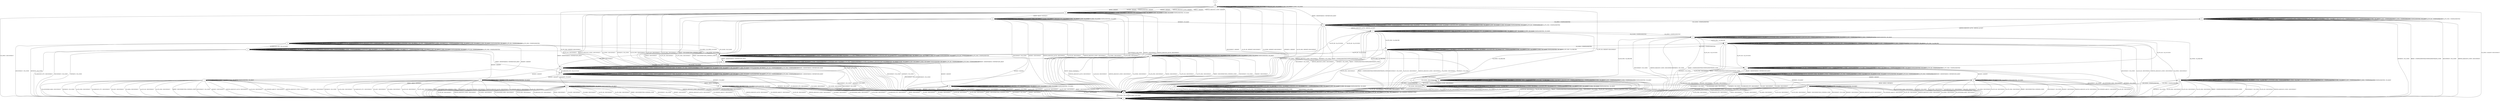 digraph "" {
	graph ["Incoming time"=0.17717838287353516,
		"Outgoing time"=0.3203308582305908,
		Output="{'States': 32, 'Transitions': 683}",
		Reference="{'States': 32, 'Transitions': 683}",
		Solver=yices,
		Updated="{'States': 32, 'Transitions': 683}",
		"f-measure"=1.0,
		precision=1.0,
		recall=1.0
	];
	a -> a	[key=0,
		label="CH_WINDOW_ADJUST / CH_NONE"];
	a -> a	[key=1,
		label="DEBUG / NO_RESP"];
	a -> a	[key=2,
		label="CH_EXTENDED_DATA / CH_NONE"];
	a -> a	[key=3,
		label="CH_CLOSE / CH_NONE"];
	a -> a	[key=4,
		label="CH_REQUEST_PTY / CH_NONE"];
	a -> a	[key=5,
		label="IGNORE / NO_RESP"];
	a -> a	[key=6,
		label="CH_EOF / CH_NONE"];
	a -> a	[key=7,
		label="CH_DATA / CH_NONE"];
	a -> a	[key=8,
		label="UNIMPLEMENTED / NO_RESP"];
	a -> b	[key=0,
		label="NEWKEYS / NO_RESP"];
	a -> u	[key=0,
		label="CH_OPEN / DISCONNECT"];
	a -> dd	[key=0,
		label="DISCONNECT / NO_CONN"];
	a -> dd	[key=1,
		label="KEXINIT / DISCONNECT"];
	a -> dd	[key=2,
		label="SERVICE_REQUEST_AUTH / DISCONNECT"];
	a -> dd	[key=3,
		label="UA_PK_OK / DISCONNECT"];
	a -> dd	[key=4,
		label="SERVICE_REQUEST_CONN / DISCONNECT"];
	a -> dd	[key=5,
		label="UA_NONE / DISCONNECT"];
	a -> dd	[key=6,
		label="UA_PK_NOK / DISCONNECT"];
	a -> dd	[key=7,
		label="KEX30 / DISCONNECT"];
	a -> dd	[key=8,
		label="UA_PW_OK / DISCONNECT"];
	a -> dd	[key=9,
		label="UA_PW_NOK / DISCONNECT"];
	a -> dd	[key=10,
		label="REKEY / DISCONNECT|NO_CONN|NO_CONN"];
	b -> b	[key=0,
		label="SERVICE_REQUEST_AUTH / NO_RESP"];
	b -> b	[key=1,
		label="CH_WINDOW_ADJUST / CH_NONE"];
	b -> b	[key=2,
		label="DEBUG / NO_RESP"];
	b -> b	[key=3,
		label="UA_PK_OK / UNIMPLEMENTED"];
	b -> b	[key=4,
		label="SERVICE_REQUEST_CONN / NO_RESP"];
	b -> b	[key=5,
		label="UA_NONE / UNIMPLEMENTED"];
	b -> b	[key=6,
		label="CH_EXTENDED_DATA / CH_NONE"];
	b -> b	[key=7,
		label="UA_PK_NOK / UNIMPLEMENTED"];
	b -> b	[key=8,
		label="CH_CLOSE / CH_NONE"];
	b -> b	[key=9,
		label="CH_REQUEST_PTY / CH_NONE"];
	b -> b	[key=10,
		label="KEX30 / NO_RESP"];
	b -> b	[key=11,
		label="IGNORE / NO_RESP"];
	b -> b	[key=12,
		label="CH_EOF / CH_NONE"];
	b -> b	[key=13,
		label="CH_DATA / CH_NONE"];
	b -> b	[key=14,
		label="UNIMPLEMENTED / NO_RESP"];
	b -> b	[key=15,
		label="UA_PW_OK / UNIMPLEMENTED"];
	b -> b	[key=16,
		label="UA_PW_NOK / UNIMPLEMENTED"];
	b -> b	[key=17,
		label="REKEY / KEXINIT|KEX31+NEWKEYS|NO_RESP"];
	b -> s	[key=0,
		label="CH_OPEN / CH_OPEN_SUCCESS"];
	b -> w	[key=0,
		label="KEXINIT / KEXINIT"];
	b -> dd	[key=0,
		label="DISCONNECT / NO_CONN"];
	b -> dd	[key=1,
		label="NEWKEYS / NO_CONN"];
	c -> c	[key=0,
		label="KEXINIT / UNIMPLEMENTED"];
	c -> c	[key=1,
		label="SERVICE_REQUEST_AUTH / SERVICE_ACCEPT"];
	c -> c	[key=2,
		label="CH_WINDOW_ADJUST / UNIMPLEMENTED"];
	c -> c	[key=3,
		label="DEBUG / NO_RESP"];
	c -> c	[key=4,
		label="CH_EXTENDED_DATA / UNIMPLEMENTED"];
	c -> c	[key=5,
		label="CH_OPEN / CH_MAX"];
	c -> c	[key=6,
		label="CH_REQUEST_PTY / UNIMPLEMENTED"];
	c -> c	[key=7,
		label="KEX30 / UNIMPLEMENTED"];
	c -> c	[key=8,
		label="IGNORE / NO_RESP"];
	c -> c	[key=9,
		label="CH_EOF / UNIMPLEMENTED"];
	c -> c	[key=10,
		label="CH_DATA / UNIMPLEMENTED"];
	c -> c	[key=11,
		label="UNIMPLEMENTED / NO_RESP"];
	c -> f	[key=0,
		label="UA_PW_NOK / UA_FAILURE"];
	c -> m	[key=0,
		label="UA_NONE / UA_FAILURE"];
	c -> r	[key=0,
		label="CH_CLOSE / UNIMPLEMENTED"];
	c -> u	[key=0,
		label="DISCONNECT / NO_CONN"];
	c -> u	[key=1,
		label="SERVICE_REQUEST_CONN / DISCONNECT"];
	c -> u	[key=2,
		label="NEWKEYS / NO_CONN"];
	c -> u	[key=3,
		label="REKEY / UNIMPLEMENTED|UNIMPLEMENTED|NO_CONN"];
	c -> z	[key=0,
		label="UA_PK_OK / UA_SUCCESS"];
	c -> z	[key=1,
		label="UA_PW_OK / UA_SUCCESS"];
	c -> aa	[key=0,
		label="UA_PK_NOK / UA_FAILURE"];
	d -> d	[key=0,
		label="CH_WINDOW_ADJUST / CH_NONE"];
	d -> d	[key=1,
		label="DEBUG / NO_RESP"];
	d -> d	[key=2,
		label="CH_EXTENDED_DATA / CH_NONE"];
	d -> d	[key=3,
		label="CH_CLOSE / CH_NONE"];
	d -> d	[key=4,
		label="CH_REQUEST_PTY / CH_NONE"];
	d -> d	[key=5,
		label="IGNORE / NO_RESP"];
	d -> d	[key=6,
		label="CH_EOF / CH_NONE"];
	d -> d	[key=7,
		label="CH_DATA / CH_NONE"];
	d -> d	[key=8,
		label="UNIMPLEMENTED / NO_RESP"];
	d -> u	[key=0,
		label="CH_OPEN / DISCONNECT"];
	d -> y	[key=0,
		label="KEX30 / KEX31+NEWKEYS"];
	d -> dd	[key=0,
		label="DISCONNECT / NO_CONN"];
	d -> dd	[key=1,
		label="KEXINIT / DISCONNECT"];
	d -> dd	[key=2,
		label="SERVICE_REQUEST_AUTH / DISCONNECT"];
	d -> dd	[key=3,
		label="UA_PK_OK / DISCONNECT"];
	d -> dd	[key=4,
		label="SERVICE_REQUEST_CONN / DISCONNECT"];
	d -> dd	[key=5,
		label="UA_NONE / DISCONNECT"];
	d -> dd	[key=6,
		label="NEWKEYS / NO_CONN"];
	d -> dd	[key=7,
		label="UA_PK_NOK / DISCONNECT"];
	d -> dd	[key=8,
		label="UA_PW_OK / DISCONNECT"];
	d -> dd	[key=9,
		label="UA_PW_NOK / DISCONNECT"];
	d -> dd	[key=10,
		label="REKEY / DISCONNECT|NO_CONN|NO_CONN"];
	e -> h	[key=0];
	f -> f	[key=0,
		label="KEXINIT / UNIMPLEMENTED"];
	f -> f	[key=1,
		label="SERVICE_REQUEST_AUTH / SERVICE_ACCEPT"];
	f -> f	[key=2,
		label="CH_WINDOW_ADJUST / UNIMPLEMENTED"];
	f -> f	[key=3,
		label="DEBUG / NO_RESP"];
	f -> f	[key=4,
		label="CH_EXTENDED_DATA / UNIMPLEMENTED"];
	f -> f	[key=5,
		label="CH_OPEN / CH_MAX"];
	f -> f	[key=6,
		label="CH_REQUEST_PTY / UNIMPLEMENTED"];
	f -> f	[key=7,
		label="KEX30 / UNIMPLEMENTED"];
	f -> f	[key=8,
		label="IGNORE / NO_RESP"];
	f -> f	[key=9,
		label="CH_EOF / UNIMPLEMENTED"];
	f -> f	[key=10,
		label="CH_DATA / UNIMPLEMENTED"];
	f -> f	[key=11,
		label="UNIMPLEMENTED / NO_RESP"];
	f -> f	[key=12,
		label="UA_PW_NOK / UA_FAILURE"];
	f -> j	[key=0,
		label="CH_CLOSE / UNIMPLEMENTED"];
	f -> u	[key=0,
		label="DISCONNECT / NO_CONN"];
	f -> u	[key=1,
		label="UA_PK_OK / DISCONNECT"];
	f -> u	[key=2,
		label="SERVICE_REQUEST_CONN / DISCONNECT"];
	f -> u	[key=3,
		label="UA_NONE / DISCONNECT"];
	f -> u	[key=4,
		label="NEWKEYS / NO_CONN"];
	f -> u	[key=5,
		label="UA_PK_NOK / DISCONNECT"];
	f -> u	[key=6,
		label="REKEY / UNIMPLEMENTED|UNIMPLEMENTED|NO_CONN"];
	f -> z	[key=0,
		label="UA_PW_OK / UA_SUCCESS"];
	g -> b	[key=0,
		label="REKEY / KEXINIT|KEX31+NEWKEYS|NO_RESP"];
	g -> g	[key=0,
		label="SERVICE_REQUEST_AUTH / UNIMPLEMENTED"];
	g -> g	[key=1,
		label="CH_WINDOW_ADJUST / CH_NONE"];
	g -> g	[key=2,
		label="DEBUG / NO_RESP"];
	g -> g	[key=3,
		label="UA_PK_OK / UNIMPLEMENTED"];
	g -> g	[key=4,
		label="SERVICE_REQUEST_CONN / UNIMPLEMENTED"];
	g -> g	[key=5,
		label="UA_NONE / UNIMPLEMENTED"];
	g -> g	[key=6,
		label="CH_EXTENDED_DATA / CH_NONE"];
	g -> g	[key=7,
		label="UA_PK_NOK / UNIMPLEMENTED"];
	g -> g	[key=8,
		label="CH_CLOSE / CH_NONE"];
	g -> g	[key=9,
		label="CH_REQUEST_PTY / CH_NONE"];
	g -> g	[key=10,
		label="KEX30 / UNIMPLEMENTED"];
	g -> g	[key=11,
		label="IGNORE / NO_RESP"];
	g -> g	[key=12,
		label="CH_EOF / CH_NONE"];
	g -> g	[key=13,
		label="CH_DATA / CH_NONE"];
	g -> g	[key=14,
		label="UNIMPLEMENTED / NO_RESP"];
	g -> g	[key=15,
		label="UA_PW_OK / UNIMPLEMENTED"];
	g -> g	[key=16,
		label="UA_PW_NOK / UNIMPLEMENTED"];
	g -> w	[key=0,
		label="KEXINIT / KEXINIT"];
	g -> x	[key=0,
		label="CH_OPEN / CH_OPEN_SUCCESS"];
	g -> dd	[key=0,
		label="DISCONNECT / NO_CONN"];
	g -> dd	[key=1,
		label="NEWKEYS / NO_CONN"];
	h -> d	[key=0,
		label="KEXINIT / KEXINIT"];
	h -> d	[key=1,
		label="SERVICE_REQUEST_AUTH / KEXINIT"];
	h -> d	[key=2,
		label="DEBUG / KEXINIT"];
	h -> d	[key=3,
		label="SERVICE_REQUEST_CONN / KEXINIT"];
	h -> d	[key=4,
		label="KEX30 / KEXINIT"];
	h -> d	[key=5,
		label="IGNORE / KEXINIT"];
	h -> d	[key=6,
		label="UNIMPLEMENTED / KEXINIT"];
	h -> h	[key=0,
		label="CH_WINDOW_ADJUST / CH_NONE"];
	h -> h	[key=1,
		label="CH_EXTENDED_DATA / CH_NONE"];
	h -> h	[key=2,
		label="CH_CLOSE / CH_NONE"];
	h -> h	[key=3,
		label="CH_REQUEST_PTY / CH_NONE"];
	h -> h	[key=4,
		label="CH_EOF / CH_NONE"];
	h -> h	[key=5,
		label="CH_DATA / CH_NONE"];
	h -> l	[key=0,
		label="REKEY / KEXINIT|KEX31+NEWKEYS|NO_RESP"];
	h -> u	[key=0,
		label="CH_OPEN / KEXINIT+DISCONNECT"];
	h -> dd	[key=0,
		label="DISCONNECT / KEXINIT"];
	h -> dd	[key=1,
		label="UA_PK_OK / KEXINIT+DISCONNECT"];
	h -> dd	[key=2,
		label="UA_NONE / KEXINIT+DISCONNECT"];
	h -> dd	[key=3,
		label="NEWKEYS / KEXINIT"];
	h -> dd	[key=4,
		label="UA_PK_NOK / KEXINIT+DISCONNECT"];
	h -> dd	[key=5,
		label="UA_PW_OK / KEXINIT+DISCONNECT"];
	h -> dd	[key=6,
		label="UA_PW_NOK / KEXINIT+DISCONNECT"];
	i -> i	[key=0,
		label="DEBUG / NO_RESP"];
	i -> i	[key=1,
		label="CH_OPEN / CH_MAX"];
	i -> i	[key=2,
		label="IGNORE / NO_RESP"];
	i -> i	[key=3,
		label="UNIMPLEMENTED / NO_RESP"];
	i -> u	[key=0,
		label="DISCONNECT / NO_CONN"];
	i -> u	[key=1,
		label="KEXINIT / DISCONNECT"];
	i -> u	[key=2,
		label="SERVICE_REQUEST_AUTH / DISCONNECT"];
	i -> u	[key=3,
		label="CH_WINDOW_ADJUST / DISCONNECT"];
	i -> u	[key=4,
		label="UA_PK_OK / DISCONNECT"];
	i -> u	[key=5,
		label="SERVICE_REQUEST_CONN / DISCONNECT"];
	i -> u	[key=6,
		label="UA_NONE / DISCONNECT"];
	i -> u	[key=7,
		label="CH_EXTENDED_DATA / DISCONNECT"];
	i -> u	[key=8,
		label="NEWKEYS / NO_CONN"];
	i -> u	[key=9,
		label="UA_PK_NOK / DISCONNECT"];
	i -> u	[key=10,
		label="CH_REQUEST_PTY / DISCONNECT"];
	i -> u	[key=11,
		label="CH_EOF / DISCONNECT"];
	i -> u	[key=12,
		label="CH_DATA / DISCONNECT"];
	i -> u	[key=13,
		label="UA_PW_OK / DISCONNECT"];
	i -> u	[key=14,
		label="UA_PW_NOK / DISCONNECT"];
	i -> u	[key=15,
		label="REKEY / DISCONNECT|NO_CONN|NO_CONN"];
	i -> dd	[key=0,
		label="CH_CLOSE / DISCONNECT"];
	i -> ff	[key=0,
		label="KEX30 / KEX31+NEWKEYS"];
	j -> f	[key=0,
		label="CH_OPEN / UNIMPLEMENTED"];
	j -> g	[key=0,
		label="UA_PW_OK / UA_SUCCESS"];
	j -> j	[key=0,
		label="KEXINIT / UNIMPLEMENTED"];
	j -> j	[key=1,
		label="SERVICE_REQUEST_AUTH / SERVICE_ACCEPT"];
	j -> j	[key=2,
		label="CH_WINDOW_ADJUST / CH_NONE"];
	j -> j	[key=3,
		label="DEBUG / NO_RESP"];
	j -> j	[key=4,
		label="CH_EXTENDED_DATA / CH_NONE"];
	j -> j	[key=5,
		label="CH_CLOSE / CH_NONE"];
	j -> j	[key=6,
		label="CH_REQUEST_PTY / CH_NONE"];
	j -> j	[key=7,
		label="KEX30 / UNIMPLEMENTED"];
	j -> j	[key=8,
		label="IGNORE / NO_RESP"];
	j -> j	[key=9,
		label="CH_EOF / CH_NONE"];
	j -> j	[key=10,
		label="CH_DATA / CH_NONE"];
	j -> j	[key=11,
		label="UNIMPLEMENTED / NO_RESP"];
	j -> j	[key=12,
		label="UA_PW_NOK / UA_FAILURE"];
	j -> dd	[key=0,
		label="DISCONNECT / NO_CONN"];
	j -> dd	[key=1,
		label="UA_PK_OK / DISCONNECT"];
	j -> dd	[key=2,
		label="SERVICE_REQUEST_CONN / DISCONNECT"];
	j -> dd	[key=3,
		label="UA_NONE / DISCONNECT"];
	j -> dd	[key=4,
		label="NEWKEYS / NO_CONN"];
	j -> dd	[key=5,
		label="UA_PK_NOK / DISCONNECT"];
	j -> dd	[key=6,
		label="REKEY / UNIMPLEMENTED|UNIMPLEMENTED|NO_CONN"];
	k -> c	[key=0,
		label="SERVICE_REQUEST_AUTH / SERVICE_ACCEPT"];
	k -> k	[key=0,
		label="KEXINIT / UNIMPLEMENTED"];
	k -> k	[key=1,
		label="CH_WINDOW_ADJUST / UNIMPLEMENTED"];
	k -> k	[key=2,
		label="DEBUG / NO_RESP"];
	k -> k	[key=3,
		label="UA_PK_OK / UNIMPLEMENTED"];
	k -> k	[key=4,
		label="UA_NONE / UNIMPLEMENTED"];
	k -> k	[key=5,
		label="CH_EXTENDED_DATA / UNIMPLEMENTED"];
	k -> k	[key=6,
		label="UA_PK_NOK / UNIMPLEMENTED"];
	k -> k	[key=7,
		label="CH_OPEN / CH_MAX"];
	k -> k	[key=8,
		label="CH_REQUEST_PTY / UNIMPLEMENTED"];
	k -> k	[key=9,
		label="KEX30 / UNIMPLEMENTED"];
	k -> k	[key=10,
		label="IGNORE / NO_RESP"];
	k -> k	[key=11,
		label="CH_EOF / UNIMPLEMENTED"];
	k -> k	[key=12,
		label="CH_DATA / UNIMPLEMENTED"];
	k -> k	[key=13,
		label="UNIMPLEMENTED / NO_RESP"];
	k -> k	[key=14,
		label="UA_PW_OK / UNIMPLEMENTED"];
	k -> k	[key=15,
		label="UA_PW_NOK / UNIMPLEMENTED"];
	k -> l	[key=0,
		label="CH_CLOSE / UNIMPLEMENTED"];
	k -> u	[key=0,
		label="DISCONNECT / NO_CONN"];
	k -> u	[key=1,
		label="SERVICE_REQUEST_CONN / DISCONNECT"];
	k -> u	[key=2,
		label="NEWKEYS / NO_CONN"];
	k -> u	[key=3,
		label="REKEY / UNIMPLEMENTED|UNIMPLEMENTED|NO_CONN"];
	l -> k	[key=0,
		label="CH_OPEN / UNIMPLEMENTED"];
	l -> l	[key=0,
		label="KEXINIT / UNIMPLEMENTED"];
	l -> l	[key=1,
		label="CH_WINDOW_ADJUST / CH_NONE"];
	l -> l	[key=2,
		label="DEBUG / NO_RESP"];
	l -> l	[key=3,
		label="UA_PK_OK / UNIMPLEMENTED"];
	l -> l	[key=4,
		label="UA_NONE / UNIMPLEMENTED"];
	l -> l	[key=5,
		label="CH_EXTENDED_DATA / CH_NONE"];
	l -> l	[key=6,
		label="UA_PK_NOK / UNIMPLEMENTED"];
	l -> l	[key=7,
		label="CH_CLOSE / CH_NONE"];
	l -> l	[key=8,
		label="CH_REQUEST_PTY / CH_NONE"];
	l -> l	[key=9,
		label="KEX30 / UNIMPLEMENTED"];
	l -> l	[key=10,
		label="IGNORE / NO_RESP"];
	l -> l	[key=11,
		label="CH_EOF / CH_NONE"];
	l -> l	[key=12,
		label="CH_DATA / CH_NONE"];
	l -> l	[key=13,
		label="UNIMPLEMENTED / NO_RESP"];
	l -> l	[key=14,
		label="UA_PW_OK / UNIMPLEMENTED"];
	l -> l	[key=15,
		label="UA_PW_NOK / UNIMPLEMENTED"];
	l -> r	[key=0,
		label="SERVICE_REQUEST_AUTH / SERVICE_ACCEPT"];
	l -> dd	[key=0,
		label="DISCONNECT / NO_CONN"];
	l -> dd	[key=1,
		label="SERVICE_REQUEST_CONN / DISCONNECT"];
	l -> dd	[key=2,
		label="NEWKEYS / NO_CONN"];
	l -> dd	[key=3,
		label="REKEY / UNIMPLEMENTED|UNIMPLEMENTED|NO_CONN"];
	m -> m	[key=0,
		label="KEXINIT / UNIMPLEMENTED"];
	m -> m	[key=1,
		label="SERVICE_REQUEST_AUTH / SERVICE_ACCEPT"];
	m -> m	[key=2,
		label="CH_WINDOW_ADJUST / UNIMPLEMENTED"];
	m -> m	[key=3,
		label="DEBUG / NO_RESP"];
	m -> m	[key=4,
		label="UA_NONE / UA_FAILURE"];
	m -> m	[key=5,
		label="CH_EXTENDED_DATA / UNIMPLEMENTED"];
	m -> m	[key=6,
		label="CH_OPEN / CH_MAX"];
	m -> m	[key=7,
		label="CH_REQUEST_PTY / UNIMPLEMENTED"];
	m -> m	[key=8,
		label="KEX30 / UNIMPLEMENTED"];
	m -> m	[key=9,
		label="IGNORE / NO_RESP"];
	m -> m	[key=10,
		label="CH_EOF / UNIMPLEMENTED"];
	m -> m	[key=11,
		label="CH_DATA / UNIMPLEMENTED"];
	m -> m	[key=12,
		label="UNIMPLEMENTED / NO_RESP"];
	m -> p	[key=0,
		label="CH_CLOSE / UNIMPLEMENTED"];
	m -> u	[key=0,
		label="DISCONNECT / NO_CONN"];
	m -> u	[key=1,
		label="UA_PK_OK / DISCONNECT"];
	m -> u	[key=2,
		label="SERVICE_REQUEST_CONN / DISCONNECT"];
	m -> u	[key=3,
		label="NEWKEYS / NO_CONN"];
	m -> u	[key=4,
		label="UA_PK_NOK / DISCONNECT"];
	m -> u	[key=5,
		label="UA_PW_OK / DISCONNECT"];
	m -> u	[key=6,
		label="UA_PW_NOK / DISCONNECT"];
	m -> u	[key=7,
		label="REKEY / UNIMPLEMENTED|UNIMPLEMENTED|NO_CONN"];
	n -> n	[key=0,
		label="DEBUG / NO_RESP"];
	n -> n	[key=1,
		label="CH_OPEN / CH_MAX"];
	n -> n	[key=2,
		label="IGNORE / NO_RESP"];
	n -> n	[key=3,
		label="UNIMPLEMENTED / NO_RESP"];
	n -> u	[key=0,
		label="DISCONNECT / NO_CONN"];
	n -> u	[key=1,
		label="KEXINIT / DISCONNECT"];
	n -> u	[key=2,
		label="SERVICE_REQUEST_AUTH / DISCONNECT"];
	n -> u	[key=3,
		label="CH_WINDOW_ADJUST / DISCONNECT"];
	n -> u	[key=4,
		label="UA_PK_OK / DISCONNECT"];
	n -> u	[key=5,
		label="SERVICE_REQUEST_CONN / DISCONNECT"];
	n -> u	[key=6,
		label="UA_NONE / DISCONNECT"];
	n -> u	[key=7,
		label="CH_EXTENDED_DATA / DISCONNECT"];
	n -> u	[key=8,
		label="UA_PK_NOK / DISCONNECT"];
	n -> u	[key=9,
		label="CH_REQUEST_PTY / DISCONNECT"];
	n -> u	[key=10,
		label="KEX30 / DISCONNECT"];
	n -> u	[key=11,
		label="CH_EOF / DISCONNECT"];
	n -> u	[key=12,
		label="CH_DATA / DISCONNECT"];
	n -> u	[key=13,
		label="UA_PW_OK / DISCONNECT"];
	n -> u	[key=14,
		label="UA_PW_NOK / DISCONNECT"];
	n -> u	[key=15,
		label="REKEY / DISCONNECT|NO_CONN|NO_CONN"];
	n -> v	[key=0,
		label="NEWKEYS / NO_RESP"];
	n -> dd	[key=0,
		label="CH_CLOSE / DISCONNECT"];
	o -> g	[key=0,
		label="CH_CLOSE / CH_CLOSE"];
	o -> o	[key=0,
		label="SERVICE_REQUEST_AUTH / UNIMPLEMENTED"];
	o -> o	[key=1,
		label="CH_WINDOW_ADJUST / NO_RESP"];
	o -> o	[key=2,
		label="DEBUG / NO_RESP"];
	o -> o	[key=3,
		label="UA_PK_OK / UNIMPLEMENTED"];
	o -> o	[key=4,
		label="SERVICE_REQUEST_CONN / UNIMPLEMENTED"];
	o -> o	[key=5,
		label="UA_NONE / UNIMPLEMENTED"];
	o -> o	[key=6,
		label="CH_EXTENDED_DATA / NO_RESP"];
	o -> o	[key=7,
		label="UA_PK_NOK / UNIMPLEMENTED"];
	o -> o	[key=8,
		label="CH_OPEN / CH_MAX"];
	o -> o	[key=9,
		label="KEX30 / UNIMPLEMENTED"];
	o -> o	[key=10,
		label="IGNORE / NO_RESP"];
	o -> o	[key=11,
		label="CH_EOF / NO_RESP"];
	o -> o	[key=12,
		label="CH_DATA / NO_RESP"];
	o -> o	[key=13,
		label="UNIMPLEMENTED / NO_RESP"];
	o -> o	[key=14,
		label="UA_PW_OK / UNIMPLEMENTED"];
	o -> o	[key=15,
		label="UA_PW_NOK / UNIMPLEMENTED"];
	o -> t	[key=0,
		label="KEXINIT / KEXINIT"];
	o -> u	[key=0,
		label="DISCONNECT / NO_CONN"];
	o -> u	[key=1,
		label="NEWKEYS / NO_CONN"];
	o -> u	[key=2,
		label="CH_REQUEST_PTY / DISCONNECT"];
	o -> v	[key=0,
		label="REKEY / KEXINIT|KEX31+NEWKEYS|NO_RESP"];
	p -> m	[key=0,
		label="CH_OPEN / UNIMPLEMENTED"];
	p -> p	[key=0,
		label="KEXINIT / UNIMPLEMENTED"];
	p -> p	[key=1,
		label="SERVICE_REQUEST_AUTH / SERVICE_ACCEPT"];
	p -> p	[key=2,
		label="CH_WINDOW_ADJUST / CH_NONE"];
	p -> p	[key=3,
		label="DEBUG / NO_RESP"];
	p -> p	[key=4,
		label="UA_NONE / UA_FAILURE"];
	p -> p	[key=5,
		label="CH_EXTENDED_DATA / CH_NONE"];
	p -> p	[key=6,
		label="CH_CLOSE / CH_NONE"];
	p -> p	[key=7,
		label="CH_REQUEST_PTY / CH_NONE"];
	p -> p	[key=8,
		label="KEX30 / UNIMPLEMENTED"];
	p -> p	[key=9,
		label="IGNORE / NO_RESP"];
	p -> p	[key=10,
		label="CH_EOF / CH_NONE"];
	p -> p	[key=11,
		label="CH_DATA / CH_NONE"];
	p -> p	[key=12,
		label="UNIMPLEMENTED / NO_RESP"];
	p -> dd	[key=0,
		label="DISCONNECT / NO_CONN"];
	p -> dd	[key=1,
		label="UA_PK_OK / DISCONNECT"];
	p -> dd	[key=2,
		label="SERVICE_REQUEST_CONN / DISCONNECT"];
	p -> dd	[key=3,
		label="NEWKEYS / NO_CONN"];
	p -> dd	[key=4,
		label="UA_PK_NOK / DISCONNECT"];
	p -> dd	[key=5,
		label="UA_PW_OK / DISCONNECT"];
	p -> dd	[key=6,
		label="UA_PW_NOK / DISCONNECT"];
	p -> dd	[key=7,
		label="REKEY / UNIMPLEMENTED|UNIMPLEMENTED|NO_CONN"];
	q -> q	[key=0,
		label="SERVICE_REQUEST_AUTH / NO_RESP"];
	q -> q	[key=1,
		label="CH_WINDOW_ADJUST / NO_RESP"];
	q -> q	[key=2,
		label="DEBUG / NO_RESP"];
	q -> q	[key=3,
		label="UA_PK_OK / UNIMPLEMENTED"];
	q -> q	[key=4,
		label="SERVICE_REQUEST_CONN / NO_RESP"];
	q -> q	[key=5,
		label="UA_NONE / UNIMPLEMENTED"];
	q -> q	[key=6,
		label="UA_PK_NOK / UNIMPLEMENTED"];
	q -> q	[key=7,
		label="CH_OPEN / CH_MAX"];
	q -> q	[key=8,
		label="KEX30 / NO_RESP"];
	q -> q	[key=9,
		label="IGNORE / NO_RESP"];
	q -> q	[key=10,
		label="UNIMPLEMENTED / NO_RESP"];
	q -> q	[key=11,
		label="UA_PW_OK / UNIMPLEMENTED"];
	q -> q	[key=12,
		label="UA_PW_NOK / UNIMPLEMENTED"];
	q -> q	[key=13,
		label="REKEY / KEXINIT|KEX31+NEWKEYS|NO_RESP"];
	q -> u	[key=0,
		label="DISCONNECT / NO_CONN"];
	q -> u	[key=1,
		label="CH_EXTENDED_DATA / DISCONNECT"];
	q -> u	[key=2,
		label="NEWKEYS / NO_CONN"];
	q -> u	[key=3,
		label="CH_REQUEST_PTY / DISCONNECT"];
	q -> u	[key=4,
		label="CH_EOF / DISCONNECT"];
	q -> u	[key=5,
		label="CH_DATA / DISCONNECT"];
	q -> cc	[key=0,
		label="KEXINIT / KEXINIT"];
	q -> dd	[key=0,
		label="CH_CLOSE / DISCONNECT"];
	r -> c	[key=0,
		label="CH_OPEN / UNIMPLEMENTED"];
	r -> g	[key=0,
		label="UA_PK_OK / UA_SUCCESS"];
	r -> g	[key=1,
		label="UA_PW_OK / UA_SUCCESS"];
	r -> j	[key=0,
		label="UA_PW_NOK / UA_FAILURE"];
	r -> p	[key=0,
		label="UA_NONE / UA_FAILURE"];
	r -> r	[key=0,
		label="KEXINIT / UNIMPLEMENTED"];
	r -> r	[key=1,
		label="SERVICE_REQUEST_AUTH / SERVICE_ACCEPT"];
	r -> r	[key=2,
		label="CH_WINDOW_ADJUST / CH_NONE"];
	r -> r	[key=3,
		label="DEBUG / NO_RESP"];
	r -> r	[key=4,
		label="CH_EXTENDED_DATA / CH_NONE"];
	r -> r	[key=5,
		label="CH_CLOSE / CH_NONE"];
	r -> r	[key=6,
		label="CH_REQUEST_PTY / CH_NONE"];
	r -> r	[key=7,
		label="KEX30 / UNIMPLEMENTED"];
	r -> r	[key=8,
		label="IGNORE / NO_RESP"];
	r -> r	[key=9,
		label="CH_EOF / CH_NONE"];
	r -> r	[key=10,
		label="CH_DATA / CH_NONE"];
	r -> r	[key=11,
		label="UNIMPLEMENTED / NO_RESP"];
	r -> bb	[key=0,
		label="UA_PK_NOK / UA_FAILURE"];
	r -> dd	[key=0,
		label="DISCONNECT / NO_CONN"];
	r -> dd	[key=1,
		label="SERVICE_REQUEST_CONN / DISCONNECT"];
	r -> dd	[key=2,
		label="NEWKEYS / NO_CONN"];
	r -> dd	[key=3,
		label="REKEY / UNIMPLEMENTED|UNIMPLEMENTED|NO_CONN"];
	s -> b	[key=0,
		label="CH_CLOSE / CH_CLOSE"];
	s -> i	[key=0,
		label="KEXINIT / KEXINIT"];
	s -> s	[key=0,
		label="SERVICE_REQUEST_AUTH / NO_RESP"];
	s -> s	[key=1,
		label="CH_WINDOW_ADJUST / NO_RESP"];
	s -> s	[key=2,
		label="DEBUG / NO_RESP"];
	s -> s	[key=3,
		label="UA_PK_OK / UNIMPLEMENTED"];
	s -> s	[key=4,
		label="SERVICE_REQUEST_CONN / NO_RESP"];
	s -> s	[key=5,
		label="UA_NONE / UNIMPLEMENTED"];
	s -> s	[key=6,
		label="CH_EXTENDED_DATA / NO_RESP"];
	s -> s	[key=7,
		label="UA_PK_NOK / UNIMPLEMENTED"];
	s -> s	[key=8,
		label="CH_OPEN / CH_MAX"];
	s -> s	[key=9,
		label="KEX30 / NO_RESP"];
	s -> s	[key=10,
		label="IGNORE / NO_RESP"];
	s -> s	[key=11,
		label="CH_EOF / NO_RESP"];
	s -> s	[key=12,
		label="CH_DATA / NO_RESP"];
	s -> s	[key=13,
		label="UNIMPLEMENTED / NO_RESP"];
	s -> s	[key=14,
		label="UA_PW_OK / UNIMPLEMENTED"];
	s -> s	[key=15,
		label="UA_PW_NOK / UNIMPLEMENTED"];
	s -> s	[key=16,
		label="REKEY / KEXINIT|KEX31+NEWKEYS|NO_RESP"];
	s -> u	[key=0,
		label="DISCONNECT / NO_CONN"];
	s -> u	[key=1,
		label="NEWKEYS / NO_CONN"];
	s -> v	[key=0,
		label="CH_REQUEST_PTY / CH_SUCCESS"];
	t -> n	[key=0,
		label="KEX30 / KEX31+NEWKEYS"];
	t -> t	[key=0,
		label="DEBUG / NO_RESP"];
	t -> t	[key=1,
		label="CH_OPEN / CH_MAX"];
	t -> t	[key=2,
		label="IGNORE / NO_RESP"];
	t -> t	[key=3,
		label="UNIMPLEMENTED / NO_RESP"];
	t -> u	[key=0,
		label="DISCONNECT / NO_CONN"];
	t -> u	[key=1,
		label="KEXINIT / DISCONNECT"];
	t -> u	[key=2,
		label="SERVICE_REQUEST_AUTH / DISCONNECT"];
	t -> u	[key=3,
		label="CH_WINDOW_ADJUST / DISCONNECT"];
	t -> u	[key=4,
		label="UA_PK_OK / DISCONNECT"];
	t -> u	[key=5,
		label="SERVICE_REQUEST_CONN / DISCONNECT"];
	t -> u	[key=6,
		label="UA_NONE / DISCONNECT"];
	t -> u	[key=7,
		label="CH_EXTENDED_DATA / DISCONNECT"];
	t -> u	[key=8,
		label="NEWKEYS / NO_CONN"];
	t -> u	[key=9,
		label="UA_PK_NOK / DISCONNECT"];
	t -> u	[key=10,
		label="CH_REQUEST_PTY / DISCONNECT"];
	t -> u	[key=11,
		label="CH_EOF / DISCONNECT"];
	t -> u	[key=12,
		label="CH_DATA / DISCONNECT"];
	t -> u	[key=13,
		label="UA_PW_OK / DISCONNECT"];
	t -> u	[key=14,
		label="UA_PW_NOK / DISCONNECT"];
	t -> u	[key=15,
		label="REKEY / DISCONNECT|NO_CONN|NO_CONN"];
	t -> dd	[key=0,
		label="CH_CLOSE / DISCONNECT"];
	u -> u	[key=0,
		label="DISCONNECT / NO_CONN"];
	u -> u	[key=1,
		label="KEXINIT / NO_CONN"];
	u -> u	[key=2,
		label="SERVICE_REQUEST_AUTH / NO_CONN"];
	u -> u	[key=3,
		label="CH_WINDOW_ADJUST / NO_CONN"];
	u -> u	[key=4,
		label="DEBUG / NO_CONN"];
	u -> u	[key=5,
		label="UA_PK_OK / NO_CONN"];
	u -> u	[key=6,
		label="SERVICE_REQUEST_CONN / NO_CONN"];
	u -> u	[key=7,
		label="UA_NONE / NO_CONN"];
	u -> u	[key=8,
		label="CH_EXTENDED_DATA / NO_CONN"];
	u -> u	[key=9,
		label="NEWKEYS / NO_CONN"];
	u -> u	[key=10,
		label="UA_PK_NOK / NO_CONN"];
	u -> u	[key=11,
		label="CH_OPEN / CH_MAX"];
	u -> u	[key=12,
		label="CH_REQUEST_PTY / NO_CONN"];
	u -> u	[key=13,
		label="KEX30 / NO_CONN"];
	u -> u	[key=14,
		label="IGNORE / NO_CONN"];
	u -> u	[key=15,
		label="CH_EOF / NO_CONN"];
	u -> u	[key=16,
		label="CH_DATA / NO_CONN"];
	u -> u	[key=17,
		label="UNIMPLEMENTED / NO_CONN"];
	u -> u	[key=18,
		label="UA_PW_OK / NO_CONN"];
	u -> u	[key=19,
		label="UA_PW_NOK / NO_CONN"];
	u -> u	[key=20,
		label="REKEY / NO_CONN|NO_CONN|NO_CONN"];
	u -> dd	[key=0,
		label="CH_CLOSE / NO_CONN"];
	v -> b	[key=0,
		label="CH_CLOSE / CH_CLOSE"];
	v -> t	[key=0,
		label="KEXINIT / KEXINIT"];
	v -> u	[key=0,
		label="DISCONNECT / NO_CONN"];
	v -> u	[key=1,
		label="NEWKEYS / NO_CONN"];
	v -> u	[key=2,
		label="CH_REQUEST_PTY / DISCONNECT"];
	v -> v	[key=0,
		label="SERVICE_REQUEST_AUTH / NO_RESP"];
	v -> v	[key=1,
		label="CH_WINDOW_ADJUST / NO_RESP"];
	v -> v	[key=2,
		label="DEBUG / NO_RESP"];
	v -> v	[key=3,
		label="UA_PK_OK / UNIMPLEMENTED"];
	v -> v	[key=4,
		label="SERVICE_REQUEST_CONN / NO_RESP"];
	v -> v	[key=5,
		label="UA_NONE / UNIMPLEMENTED"];
	v -> v	[key=6,
		label="CH_EXTENDED_DATA / NO_RESP"];
	v -> v	[key=7,
		label="UA_PK_NOK / UNIMPLEMENTED"];
	v -> v	[key=8,
		label="CH_OPEN / CH_MAX"];
	v -> v	[key=9,
		label="KEX30 / NO_RESP"];
	v -> v	[key=10,
		label="IGNORE / NO_RESP"];
	v -> v	[key=11,
		label="CH_EOF / NO_RESP"];
	v -> v	[key=12,
		label="CH_DATA / NO_RESP"];
	v -> v	[key=13,
		label="UNIMPLEMENTED / NO_RESP"];
	v -> v	[key=14,
		label="UA_PW_OK / UNIMPLEMENTED"];
	v -> v	[key=15,
		label="UA_PW_NOK / UNIMPLEMENTED"];
	v -> v	[key=16,
		label="REKEY / KEXINIT|KEX31+NEWKEYS|NO_RESP"];
	w -> a	[key=0,
		label="KEX30 / KEX31+NEWKEYS"];
	w -> u	[key=0,
		label="CH_OPEN / DISCONNECT"];
	w -> w	[key=0,
		label="CH_WINDOW_ADJUST / CH_NONE"];
	w -> w	[key=1,
		label="DEBUG / NO_RESP"];
	w -> w	[key=2,
		label="CH_EXTENDED_DATA / CH_NONE"];
	w -> w	[key=3,
		label="CH_CLOSE / CH_NONE"];
	w -> w	[key=4,
		label="CH_REQUEST_PTY / CH_NONE"];
	w -> w	[key=5,
		label="IGNORE / NO_RESP"];
	w -> w	[key=6,
		label="CH_EOF / CH_NONE"];
	w -> w	[key=7,
		label="CH_DATA / CH_NONE"];
	w -> w	[key=8,
		label="UNIMPLEMENTED / NO_RESP"];
	w -> dd	[key=0,
		label="DISCONNECT / NO_CONN"];
	w -> dd	[key=1,
		label="KEXINIT / DISCONNECT"];
	w -> dd	[key=2,
		label="SERVICE_REQUEST_AUTH / DISCONNECT"];
	w -> dd	[key=3,
		label="UA_PK_OK / DISCONNECT"];
	w -> dd	[key=4,
		label="SERVICE_REQUEST_CONN / DISCONNECT"];
	w -> dd	[key=5,
		label="UA_NONE / DISCONNECT"];
	w -> dd	[key=6,
		label="NEWKEYS / NO_CONN"];
	w -> dd	[key=7,
		label="UA_PK_NOK / DISCONNECT"];
	w -> dd	[key=8,
		label="UA_PW_OK / DISCONNECT"];
	w -> dd	[key=9,
		label="UA_PW_NOK / DISCONNECT"];
	w -> dd	[key=10,
		label="REKEY / DISCONNECT|NO_CONN|NO_CONN"];
	x -> g	[key=0,
		label="CH_CLOSE / CH_CLOSE"];
	x -> i	[key=0,
		label="KEXINIT / KEXINIT"];
	x -> o	[key=0,
		label="CH_REQUEST_PTY / CH_SUCCESS"];
	x -> s	[key=0,
		label="REKEY / KEXINIT|KEX31+NEWKEYS|NO_RESP"];
	x -> u	[key=0,
		label="DISCONNECT / NO_CONN"];
	x -> u	[key=1,
		label="NEWKEYS / NO_CONN"];
	x -> x	[key=0,
		label="SERVICE_REQUEST_AUTH / UNIMPLEMENTED"];
	x -> x	[key=1,
		label="CH_WINDOW_ADJUST / NO_RESP"];
	x -> x	[key=2,
		label="DEBUG / NO_RESP"];
	x -> x	[key=3,
		label="UA_PK_OK / UNIMPLEMENTED"];
	x -> x	[key=4,
		label="SERVICE_REQUEST_CONN / UNIMPLEMENTED"];
	x -> x	[key=5,
		label="UA_NONE / UNIMPLEMENTED"];
	x -> x	[key=6,
		label="CH_EXTENDED_DATA / NO_RESP"];
	x -> x	[key=7,
		label="UA_PK_NOK / UNIMPLEMENTED"];
	x -> x	[key=8,
		label="CH_OPEN / CH_MAX"];
	x -> x	[key=9,
		label="KEX30 / UNIMPLEMENTED"];
	x -> x	[key=10,
		label="IGNORE / NO_RESP"];
	x -> x	[key=11,
		label="CH_EOF / NO_RESP"];
	x -> x	[key=12,
		label="CH_DATA / NO_RESP"];
	x -> x	[key=13,
		label="UNIMPLEMENTED / NO_RESP"];
	x -> x	[key=14,
		label="UA_PW_OK / UNIMPLEMENTED"];
	x -> x	[key=15,
		label="UA_PW_NOK / UNIMPLEMENTED"];
	y -> l	[key=0,
		label="NEWKEYS / NO_RESP"];
	y -> u	[key=0,
		label="CH_OPEN / DISCONNECT"];
	y -> y	[key=0,
		label="CH_WINDOW_ADJUST / CH_NONE"];
	y -> y	[key=1,
		label="DEBUG / NO_RESP"];
	y -> y	[key=2,
		label="CH_EXTENDED_DATA / CH_NONE"];
	y -> y	[key=3,
		label="CH_CLOSE / CH_NONE"];
	y -> y	[key=4,
		label="CH_REQUEST_PTY / CH_NONE"];
	y -> y	[key=5,
		label="IGNORE / NO_RESP"];
	y -> y	[key=6,
		label="CH_EOF / CH_NONE"];
	y -> y	[key=7,
		label="CH_DATA / CH_NONE"];
	y -> y	[key=8,
		label="UNIMPLEMENTED / NO_RESP"];
	y -> dd	[key=0,
		label="DISCONNECT / NO_CONN"];
	y -> dd	[key=1,
		label="KEXINIT / DISCONNECT"];
	y -> dd	[key=2,
		label="SERVICE_REQUEST_AUTH / DISCONNECT"];
	y -> dd	[key=3,
		label="UA_PK_OK / DISCONNECT"];
	y -> dd	[key=4,
		label="SERVICE_REQUEST_CONN / DISCONNECT"];
	y -> dd	[key=5,
		label="UA_NONE / DISCONNECT"];
	y -> dd	[key=6,
		label="UA_PK_NOK / DISCONNECT"];
	y -> dd	[key=7,
		label="KEX30 / DISCONNECT"];
	y -> dd	[key=8,
		label="UA_PW_OK / DISCONNECT"];
	y -> dd	[key=9,
		label="UA_PW_NOK / DISCONNECT"];
	y -> dd	[key=10,
		label="REKEY / DISCONNECT|NO_CONN|NO_CONN"];
	z -> q	[key=0,
		label="REKEY / KEXINIT|KEX31+NEWKEYS|NO_RESP"];
	z -> u	[key=0,
		label="DISCONNECT / NO_CONN"];
	z -> u	[key=1,
		label="CH_EXTENDED_DATA / DISCONNECT"];
	z -> u	[key=2,
		label="NEWKEYS / NO_CONN"];
	z -> u	[key=3,
		label="CH_REQUEST_PTY / DISCONNECT"];
	z -> u	[key=4,
		label="CH_EOF / DISCONNECT"];
	z -> u	[key=5,
		label="CH_DATA / DISCONNECT"];
	z -> z	[key=0,
		label="SERVICE_REQUEST_AUTH / UNIMPLEMENTED"];
	z -> z	[key=1,
		label="CH_WINDOW_ADJUST / NO_RESP"];
	z -> z	[key=2,
		label="DEBUG / NO_RESP"];
	z -> z	[key=3,
		label="UA_PK_OK / UNIMPLEMENTED"];
	z -> z	[key=4,
		label="SERVICE_REQUEST_CONN / UNIMPLEMENTED"];
	z -> z	[key=5,
		label="UA_NONE / UNIMPLEMENTED"];
	z -> z	[key=6,
		label="UA_PK_NOK / UNIMPLEMENTED"];
	z -> z	[key=7,
		label="CH_OPEN / CH_MAX"];
	z -> z	[key=8,
		label="KEX30 / UNIMPLEMENTED"];
	z -> z	[key=9,
		label="IGNORE / NO_RESP"];
	z -> z	[key=10,
		label="UNIMPLEMENTED / NO_RESP"];
	z -> z	[key=11,
		label="UA_PW_OK / UNIMPLEMENTED"];
	z -> z	[key=12,
		label="UA_PW_NOK / UNIMPLEMENTED"];
	z -> cc	[key=0,
		label="KEXINIT / KEXINIT"];
	z -> dd	[key=0,
		label="CH_CLOSE / DISCONNECT"];
	aa -> u	[key=0,
		label="DISCONNECT / NO_CONN"];
	aa -> u	[key=1,
		label="UA_PK_OK / DISCONNECT"];
	aa -> u	[key=2,
		label="SERVICE_REQUEST_CONN / DISCONNECT"];
	aa -> u	[key=3,
		label="UA_NONE / DISCONNECT"];
	aa -> u	[key=4,
		label="NEWKEYS / NO_CONN"];
	aa -> u	[key=5,
		label="UA_PW_OK / DISCONNECT"];
	aa -> u	[key=6,
		label="UA_PW_NOK / DISCONNECT"];
	aa -> u	[key=7,
		label="REKEY / UNIMPLEMENTED|UNIMPLEMENTED|NO_CONN"];
	aa -> aa	[key=0,
		label="KEXINIT / UNIMPLEMENTED"];
	aa -> aa	[key=1,
		label="SERVICE_REQUEST_AUTH / SERVICE_ACCEPT"];
	aa -> aa	[key=2,
		label="CH_WINDOW_ADJUST / UNIMPLEMENTED"];
	aa -> aa	[key=3,
		label="DEBUG / NO_RESP"];
	aa -> aa	[key=4,
		label="CH_EXTENDED_DATA / UNIMPLEMENTED"];
	aa -> aa	[key=5,
		label="UA_PK_NOK / UA_FAILURE"];
	aa -> aa	[key=6,
		label="CH_OPEN / CH_MAX"];
	aa -> aa	[key=7,
		label="CH_REQUEST_PTY / UNIMPLEMENTED"];
	aa -> aa	[key=8,
		label="KEX30 / UNIMPLEMENTED"];
	aa -> aa	[key=9,
		label="IGNORE / NO_RESP"];
	aa -> aa	[key=10,
		label="CH_EOF / UNIMPLEMENTED"];
	aa -> aa	[key=11,
		label="CH_DATA / UNIMPLEMENTED"];
	aa -> aa	[key=12,
		label="UNIMPLEMENTED / NO_RESP"];
	aa -> bb	[key=0,
		label="CH_CLOSE / UNIMPLEMENTED"];
	bb -> aa	[key=0,
		label="CH_OPEN / UNIMPLEMENTED"];
	bb -> bb	[key=0,
		label="KEXINIT / UNIMPLEMENTED"];
	bb -> bb	[key=1,
		label="SERVICE_REQUEST_AUTH / SERVICE_ACCEPT"];
	bb -> bb	[key=2,
		label="CH_WINDOW_ADJUST / CH_NONE"];
	bb -> bb	[key=3,
		label="DEBUG / NO_RESP"];
	bb -> bb	[key=4,
		label="CH_EXTENDED_DATA / CH_NONE"];
	bb -> bb	[key=5,
		label="UA_PK_NOK / UA_FAILURE"];
	bb -> bb	[key=6,
		label="CH_CLOSE / CH_NONE"];
	bb -> bb	[key=7,
		label="CH_REQUEST_PTY / CH_NONE"];
	bb -> bb	[key=8,
		label="KEX30 / UNIMPLEMENTED"];
	bb -> bb	[key=9,
		label="IGNORE / NO_RESP"];
	bb -> bb	[key=10,
		label="CH_EOF / CH_NONE"];
	bb -> bb	[key=11,
		label="CH_DATA / CH_NONE"];
	bb -> bb	[key=12,
		label="UNIMPLEMENTED / NO_RESP"];
	bb -> dd	[key=0,
		label="DISCONNECT / NO_CONN"];
	bb -> dd	[key=1,
		label="UA_PK_OK / DISCONNECT"];
	bb -> dd	[key=2,
		label="SERVICE_REQUEST_CONN / DISCONNECT"];
	bb -> dd	[key=3,
		label="UA_NONE / DISCONNECT"];
	bb -> dd	[key=4,
		label="NEWKEYS / NO_CONN"];
	bb -> dd	[key=5,
		label="UA_PW_OK / DISCONNECT"];
	bb -> dd	[key=6,
		label="UA_PW_NOK / DISCONNECT"];
	bb -> dd	[key=7,
		label="REKEY / UNIMPLEMENTED|UNIMPLEMENTED|NO_CONN"];
	cc -> u	[key=0,
		label="DISCONNECT / NO_CONN"];
	cc -> u	[key=1,
		label="KEXINIT / DISCONNECT"];
	cc -> u	[key=2,
		label="SERVICE_REQUEST_AUTH / DISCONNECT"];
	cc -> u	[key=3,
		label="CH_WINDOW_ADJUST / DISCONNECT"];
	cc -> u	[key=4,
		label="UA_PK_OK / DISCONNECT"];
	cc -> u	[key=5,
		label="SERVICE_REQUEST_CONN / DISCONNECT"];
	cc -> u	[key=6,
		label="UA_NONE / DISCONNECT"];
	cc -> u	[key=7,
		label="CH_EXTENDED_DATA / DISCONNECT"];
	cc -> u	[key=8,
		label="NEWKEYS / NO_CONN"];
	cc -> u	[key=9,
		label="UA_PK_NOK / DISCONNECT"];
	cc -> u	[key=10,
		label="CH_REQUEST_PTY / DISCONNECT"];
	cc -> u	[key=11,
		label="CH_EOF / DISCONNECT"];
	cc -> u	[key=12,
		label="CH_DATA / DISCONNECT"];
	cc -> u	[key=13,
		label="UA_PW_OK / DISCONNECT"];
	cc -> u	[key=14,
		label="UA_PW_NOK / DISCONNECT"];
	cc -> u	[key=15,
		label="REKEY / DISCONNECT|NO_CONN|NO_CONN"];
	cc -> cc	[key=0,
		label="DEBUG / NO_RESP"];
	cc -> cc	[key=1,
		label="CH_OPEN / CH_MAX"];
	cc -> cc	[key=2,
		label="IGNORE / NO_RESP"];
	cc -> cc	[key=3,
		label="UNIMPLEMENTED / NO_RESP"];
	cc -> dd	[key=0,
		label="CH_CLOSE / DISCONNECT"];
	cc -> ee	[key=0,
		label="KEX30 / KEX31+NEWKEYS"];
	dd -> u	[key=0,
		label="CH_OPEN / NO_CONN"];
	dd -> dd	[key=0,
		label="DISCONNECT / NO_CONN"];
	dd -> dd	[key=1,
		label="KEXINIT / NO_CONN"];
	dd -> dd	[key=2,
		label="SERVICE_REQUEST_AUTH / NO_CONN"];
	dd -> dd	[key=3,
		label="CH_WINDOW_ADJUST / CH_NONE"];
	dd -> dd	[key=4,
		label="DEBUG / NO_CONN"];
	dd -> dd	[key=5,
		label="UA_PK_OK / NO_CONN"];
	dd -> dd	[key=6,
		label="SERVICE_REQUEST_CONN / NO_CONN"];
	dd -> dd	[key=7,
		label="UA_NONE / NO_CONN"];
	dd -> dd	[key=8,
		label="CH_EXTENDED_DATA / CH_NONE"];
	dd -> dd	[key=9,
		label="NEWKEYS / NO_CONN"];
	dd -> dd	[key=10,
		label="UA_PK_NOK / NO_CONN"];
	dd -> dd	[key=11,
		label="CH_CLOSE / CH_NONE"];
	dd -> dd	[key=12,
		label="CH_REQUEST_PTY / CH_NONE"];
	dd -> dd	[key=13,
		label="KEX30 / NO_CONN"];
	dd -> dd	[key=14,
		label="IGNORE / NO_CONN"];
	dd -> dd	[key=15,
		label="CH_EOF / CH_NONE"];
	dd -> dd	[key=16,
		label="CH_DATA / CH_NONE"];
	dd -> dd	[key=17,
		label="UNIMPLEMENTED / NO_CONN"];
	dd -> dd	[key=18,
		label="UA_PW_OK / NO_CONN"];
	dd -> dd	[key=19,
		label="UA_PW_NOK / NO_CONN"];
	dd -> dd	[key=20,
		label="REKEY / NO_CONN|NO_CONN|NO_CONN"];
	ee -> q	[key=0,
		label="NEWKEYS / NO_RESP"];
	ee -> u	[key=0,
		label="DISCONNECT / NO_CONN"];
	ee -> u	[key=1,
		label="KEXINIT / DISCONNECT"];
	ee -> u	[key=2,
		label="SERVICE_REQUEST_AUTH / DISCONNECT"];
	ee -> u	[key=3,
		label="CH_WINDOW_ADJUST / DISCONNECT"];
	ee -> u	[key=4,
		label="UA_PK_OK / DISCONNECT"];
	ee -> u	[key=5,
		label="SERVICE_REQUEST_CONN / DISCONNECT"];
	ee -> u	[key=6,
		label="UA_NONE / DISCONNECT"];
	ee -> u	[key=7,
		label="CH_EXTENDED_DATA / DISCONNECT"];
	ee -> u	[key=8,
		label="UA_PK_NOK / DISCONNECT"];
	ee -> u	[key=9,
		label="CH_REQUEST_PTY / DISCONNECT"];
	ee -> u	[key=10,
		label="KEX30 / DISCONNECT"];
	ee -> u	[key=11,
		label="CH_EOF / DISCONNECT"];
	ee -> u	[key=12,
		label="CH_DATA / DISCONNECT"];
	ee -> u	[key=13,
		label="UA_PW_OK / DISCONNECT"];
	ee -> u	[key=14,
		label="UA_PW_NOK / DISCONNECT"];
	ee -> u	[key=15,
		label="REKEY / DISCONNECT|NO_CONN|NO_CONN"];
	ee -> dd	[key=0,
		label="CH_CLOSE / DISCONNECT"];
	ee -> ee	[key=0,
		label="DEBUG / NO_RESP"];
	ee -> ee	[key=1,
		label="CH_OPEN / CH_MAX"];
	ee -> ee	[key=2,
		label="IGNORE / NO_RESP"];
	ee -> ee	[key=3,
		label="UNIMPLEMENTED / NO_RESP"];
	ff -> s	[key=0,
		label="NEWKEYS / NO_RESP"];
	ff -> u	[key=0,
		label="DISCONNECT / NO_CONN"];
	ff -> u	[key=1,
		label="KEXINIT / DISCONNECT"];
	ff -> u	[key=2,
		label="SERVICE_REQUEST_AUTH / DISCONNECT"];
	ff -> u	[key=3,
		label="CH_WINDOW_ADJUST / DISCONNECT"];
	ff -> u	[key=4,
		label="UA_PK_OK / DISCONNECT"];
	ff -> u	[key=5,
		label="SERVICE_REQUEST_CONN / DISCONNECT"];
	ff -> u	[key=6,
		label="UA_NONE / DISCONNECT"];
	ff -> u	[key=7,
		label="CH_EXTENDED_DATA / DISCONNECT"];
	ff -> u	[key=8,
		label="UA_PK_NOK / DISCONNECT"];
	ff -> u	[key=9,
		label="CH_REQUEST_PTY / DISCONNECT"];
	ff -> u	[key=10,
		label="KEX30 / DISCONNECT"];
	ff -> u	[key=11,
		label="CH_EOF / DISCONNECT"];
	ff -> u	[key=12,
		label="CH_DATA / DISCONNECT"];
	ff -> u	[key=13,
		label="UA_PW_OK / DISCONNECT"];
	ff -> u	[key=14,
		label="UA_PW_NOK / DISCONNECT"];
	ff -> u	[key=15,
		label="REKEY / DISCONNECT|NO_CONN|NO_CONN"];
	ff -> dd	[key=0,
		label="CH_CLOSE / DISCONNECT"];
	ff -> ff	[key=0,
		label="DEBUG / NO_RESP"];
	ff -> ff	[key=1,
		label="CH_OPEN / CH_MAX"];
	ff -> ff	[key=2,
		label="IGNORE / NO_RESP"];
	ff -> ff	[key=3,
		label="UNIMPLEMENTED / NO_RESP"];
}

